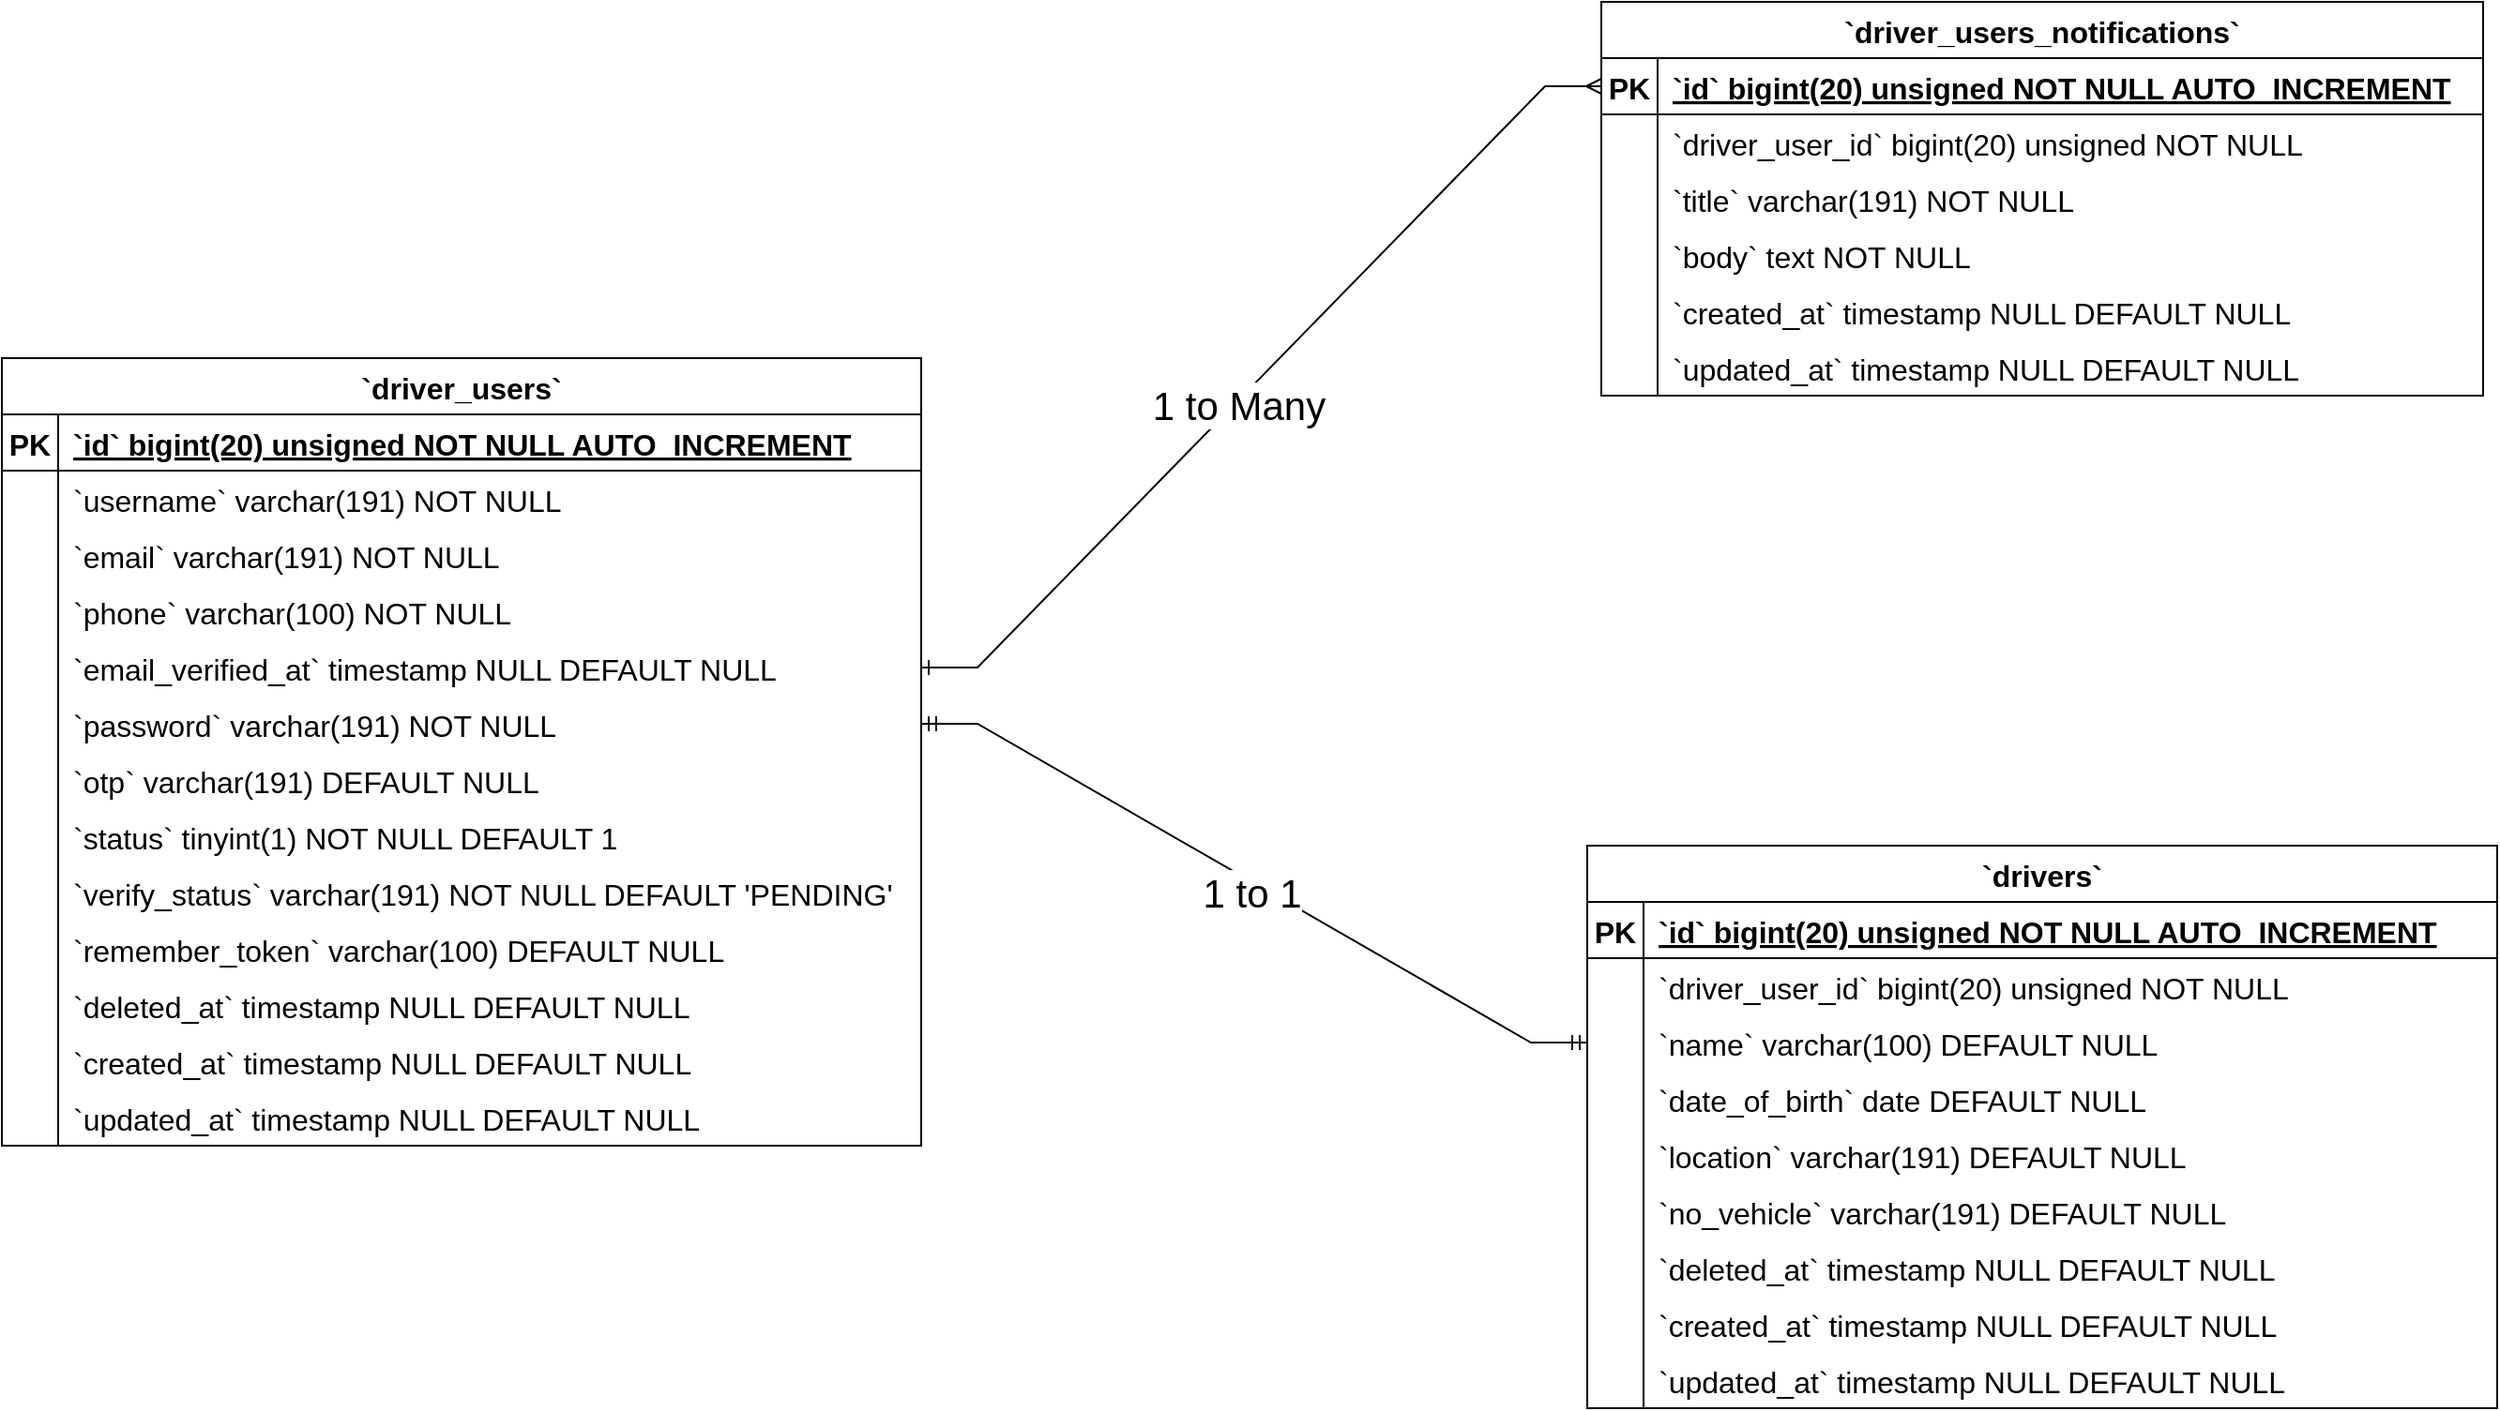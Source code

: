 <mxfile version="24.3.0" type="github">
  <diagram name="Page-1" id="mYSheAjxuDzlM1OwTrg1">
    <mxGraphModel dx="1850" dy="530" grid="1" gridSize="10" guides="1" tooltips="1" connect="1" arrows="1" fold="1" page="1" pageScale="1" pageWidth="850" pageHeight="1100" math="0" shadow="0">
      <root>
        <mxCell id="0" />
        <mxCell id="1" parent="0" />
        <mxCell id="p3_Wb0V0BwmXtn1FnA3j-1" value="`driver_users`" style="shape=table;startSize=30;container=1;collapsible=1;childLayout=tableLayout;fixedRows=1;rowLines=0;fontStyle=1;align=center;resizeLast=1;fontSize=16;" parent="1" vertex="1">
          <mxGeometry x="-420" y="480" width="490" height="420" as="geometry" />
        </mxCell>
        <mxCell id="p3_Wb0V0BwmXtn1FnA3j-2" value="" style="shape=tableRow;horizontal=0;startSize=0;swimlaneHead=0;swimlaneBody=0;fillColor=none;collapsible=0;dropTarget=0;points=[[0,0.5],[1,0.5]];portConstraint=eastwest;strokeColor=inherit;top=0;left=0;right=0;bottom=1;fontSize=16;" parent="p3_Wb0V0BwmXtn1FnA3j-1" vertex="1">
          <mxGeometry y="30" width="490" height="30" as="geometry" />
        </mxCell>
        <mxCell id="p3_Wb0V0BwmXtn1FnA3j-3" value="PK" style="shape=partialRectangle;overflow=hidden;connectable=0;fillColor=none;strokeColor=inherit;top=0;left=0;bottom=0;right=0;fontStyle=1;fontSize=16;" parent="p3_Wb0V0BwmXtn1FnA3j-2" vertex="1">
          <mxGeometry width="30" height="30" as="geometry">
            <mxRectangle width="30" height="30" as="alternateBounds" />
          </mxGeometry>
        </mxCell>
        <mxCell id="p3_Wb0V0BwmXtn1FnA3j-4" value="`id` bigint(20) unsigned NOT NULL AUTO_INCREMENT" style="shape=partialRectangle;overflow=hidden;connectable=0;fillColor=none;align=left;strokeColor=inherit;top=0;left=0;bottom=0;right=0;spacingLeft=6;fontStyle=5;fontSize=16;" parent="p3_Wb0V0BwmXtn1FnA3j-2" vertex="1">
          <mxGeometry x="30" width="460" height="30" as="geometry">
            <mxRectangle width="460" height="30" as="alternateBounds" />
          </mxGeometry>
        </mxCell>
        <mxCell id="p3_Wb0V0BwmXtn1FnA3j-5" value="" style="shape=tableRow;horizontal=0;startSize=0;swimlaneHead=0;swimlaneBody=0;fillColor=none;collapsible=0;dropTarget=0;points=[[0,0.5],[1,0.5]];portConstraint=eastwest;strokeColor=inherit;top=0;left=0;right=0;bottom=0;fontSize=16;" parent="p3_Wb0V0BwmXtn1FnA3j-1" vertex="1">
          <mxGeometry y="60" width="490" height="30" as="geometry" />
        </mxCell>
        <mxCell id="p3_Wb0V0BwmXtn1FnA3j-6" value="" style="shape=partialRectangle;overflow=hidden;connectable=0;fillColor=none;strokeColor=inherit;top=0;left=0;bottom=0;right=0;fontSize=16;" parent="p3_Wb0V0BwmXtn1FnA3j-5" vertex="1">
          <mxGeometry width="30" height="30" as="geometry">
            <mxRectangle width="30" height="30" as="alternateBounds" />
          </mxGeometry>
        </mxCell>
        <mxCell id="p3_Wb0V0BwmXtn1FnA3j-7" value="`username` varchar(191) NOT NULL" style="shape=partialRectangle;overflow=hidden;connectable=0;fillColor=none;align=left;strokeColor=inherit;top=0;left=0;bottom=0;right=0;spacingLeft=6;fontSize=16;" parent="p3_Wb0V0BwmXtn1FnA3j-5" vertex="1">
          <mxGeometry x="30" width="460" height="30" as="geometry">
            <mxRectangle width="460" height="30" as="alternateBounds" />
          </mxGeometry>
        </mxCell>
        <mxCell id="p3_Wb0V0BwmXtn1FnA3j-8" value="" style="shape=tableRow;horizontal=0;startSize=0;swimlaneHead=0;swimlaneBody=0;fillColor=none;collapsible=0;dropTarget=0;points=[[0,0.5],[1,0.5]];portConstraint=eastwest;strokeColor=inherit;top=0;left=0;right=0;bottom=0;fontSize=16;" parent="p3_Wb0V0BwmXtn1FnA3j-1" vertex="1">
          <mxGeometry y="90" width="490" height="30" as="geometry" />
        </mxCell>
        <mxCell id="p3_Wb0V0BwmXtn1FnA3j-9" value="" style="shape=partialRectangle;overflow=hidden;connectable=0;fillColor=none;strokeColor=inherit;top=0;left=0;bottom=0;right=0;fontSize=16;" parent="p3_Wb0V0BwmXtn1FnA3j-8" vertex="1">
          <mxGeometry width="30" height="30" as="geometry">
            <mxRectangle width="30" height="30" as="alternateBounds" />
          </mxGeometry>
        </mxCell>
        <mxCell id="p3_Wb0V0BwmXtn1FnA3j-10" value="`email` varchar(191) NOT NULL" style="shape=partialRectangle;overflow=hidden;connectable=0;fillColor=none;align=left;strokeColor=inherit;top=0;left=0;bottom=0;right=0;spacingLeft=6;fontSize=16;" parent="p3_Wb0V0BwmXtn1FnA3j-8" vertex="1">
          <mxGeometry x="30" width="460" height="30" as="geometry">
            <mxRectangle width="460" height="30" as="alternateBounds" />
          </mxGeometry>
        </mxCell>
        <mxCell id="p3_Wb0V0BwmXtn1FnA3j-11" value="" style="shape=tableRow;horizontal=0;startSize=0;swimlaneHead=0;swimlaneBody=0;fillColor=none;collapsible=0;dropTarget=0;points=[[0,0.5],[1,0.5]];portConstraint=eastwest;strokeColor=inherit;top=0;left=0;right=0;bottom=0;fontSize=16;" parent="p3_Wb0V0BwmXtn1FnA3j-1" vertex="1">
          <mxGeometry y="120" width="490" height="30" as="geometry" />
        </mxCell>
        <mxCell id="p3_Wb0V0BwmXtn1FnA3j-12" value="" style="shape=partialRectangle;overflow=hidden;connectable=0;fillColor=none;strokeColor=inherit;top=0;left=0;bottom=0;right=0;fontSize=16;" parent="p3_Wb0V0BwmXtn1FnA3j-11" vertex="1">
          <mxGeometry width="30" height="30" as="geometry">
            <mxRectangle width="30" height="30" as="alternateBounds" />
          </mxGeometry>
        </mxCell>
        <mxCell id="p3_Wb0V0BwmXtn1FnA3j-13" value="`phone` varchar(100) NOT NULL" style="shape=partialRectangle;overflow=hidden;connectable=0;fillColor=none;align=left;strokeColor=inherit;top=0;left=0;bottom=0;right=0;spacingLeft=6;fontSize=16;" parent="p3_Wb0V0BwmXtn1FnA3j-11" vertex="1">
          <mxGeometry x="30" width="460" height="30" as="geometry">
            <mxRectangle width="460" height="30" as="alternateBounds" />
          </mxGeometry>
        </mxCell>
        <mxCell id="p3_Wb0V0BwmXtn1FnA3j-14" value="" style="shape=tableRow;horizontal=0;startSize=0;swimlaneHead=0;swimlaneBody=0;fillColor=none;collapsible=0;dropTarget=0;points=[[0,0.5],[1,0.5]];portConstraint=eastwest;strokeColor=inherit;top=0;left=0;right=0;bottom=0;fontSize=16;" parent="p3_Wb0V0BwmXtn1FnA3j-1" vertex="1">
          <mxGeometry y="150" width="490" height="30" as="geometry" />
        </mxCell>
        <mxCell id="p3_Wb0V0BwmXtn1FnA3j-15" value="" style="shape=partialRectangle;overflow=hidden;connectable=0;fillColor=none;strokeColor=inherit;top=0;left=0;bottom=0;right=0;fontSize=16;" parent="p3_Wb0V0BwmXtn1FnA3j-14" vertex="1">
          <mxGeometry width="30" height="30" as="geometry">
            <mxRectangle width="30" height="30" as="alternateBounds" />
          </mxGeometry>
        </mxCell>
        <mxCell id="p3_Wb0V0BwmXtn1FnA3j-16" value="`email_verified_at` timestamp NULL DEFAULT NULL" style="shape=partialRectangle;overflow=hidden;connectable=0;fillColor=none;align=left;strokeColor=inherit;top=0;left=0;bottom=0;right=0;spacingLeft=6;fontSize=16;" parent="p3_Wb0V0BwmXtn1FnA3j-14" vertex="1">
          <mxGeometry x="30" width="460" height="30" as="geometry">
            <mxRectangle width="460" height="30" as="alternateBounds" />
          </mxGeometry>
        </mxCell>
        <mxCell id="p3_Wb0V0BwmXtn1FnA3j-17" value="" style="shape=tableRow;horizontal=0;startSize=0;swimlaneHead=0;swimlaneBody=0;fillColor=none;collapsible=0;dropTarget=0;points=[[0,0.5],[1,0.5]];portConstraint=eastwest;strokeColor=inherit;top=0;left=0;right=0;bottom=0;fontSize=16;" parent="p3_Wb0V0BwmXtn1FnA3j-1" vertex="1">
          <mxGeometry y="180" width="490" height="30" as="geometry" />
        </mxCell>
        <mxCell id="p3_Wb0V0BwmXtn1FnA3j-18" value="" style="shape=partialRectangle;overflow=hidden;connectable=0;fillColor=none;strokeColor=inherit;top=0;left=0;bottom=0;right=0;fontSize=16;" parent="p3_Wb0V0BwmXtn1FnA3j-17" vertex="1">
          <mxGeometry width="30" height="30" as="geometry">
            <mxRectangle width="30" height="30" as="alternateBounds" />
          </mxGeometry>
        </mxCell>
        <mxCell id="p3_Wb0V0BwmXtn1FnA3j-19" value="`password` varchar(191) NOT NULL" style="shape=partialRectangle;overflow=hidden;connectable=0;fillColor=none;align=left;strokeColor=inherit;top=0;left=0;bottom=0;right=0;spacingLeft=6;fontSize=16;" parent="p3_Wb0V0BwmXtn1FnA3j-17" vertex="1">
          <mxGeometry x="30" width="460" height="30" as="geometry">
            <mxRectangle width="460" height="30" as="alternateBounds" />
          </mxGeometry>
        </mxCell>
        <mxCell id="p3_Wb0V0BwmXtn1FnA3j-20" value="" style="shape=tableRow;horizontal=0;startSize=0;swimlaneHead=0;swimlaneBody=0;fillColor=none;collapsible=0;dropTarget=0;points=[[0,0.5],[1,0.5]];portConstraint=eastwest;strokeColor=inherit;top=0;left=0;right=0;bottom=0;fontSize=16;" parent="p3_Wb0V0BwmXtn1FnA3j-1" vertex="1">
          <mxGeometry y="210" width="490" height="30" as="geometry" />
        </mxCell>
        <mxCell id="p3_Wb0V0BwmXtn1FnA3j-21" value="" style="shape=partialRectangle;overflow=hidden;connectable=0;fillColor=none;strokeColor=inherit;top=0;left=0;bottom=0;right=0;fontSize=16;" parent="p3_Wb0V0BwmXtn1FnA3j-20" vertex="1">
          <mxGeometry width="30" height="30" as="geometry">
            <mxRectangle width="30" height="30" as="alternateBounds" />
          </mxGeometry>
        </mxCell>
        <mxCell id="p3_Wb0V0BwmXtn1FnA3j-22" value="`otp` varchar(191) DEFAULT NULL" style="shape=partialRectangle;overflow=hidden;connectable=0;fillColor=none;align=left;strokeColor=inherit;top=0;left=0;bottom=0;right=0;spacingLeft=6;fontSize=16;" parent="p3_Wb0V0BwmXtn1FnA3j-20" vertex="1">
          <mxGeometry x="30" width="460" height="30" as="geometry">
            <mxRectangle width="460" height="30" as="alternateBounds" />
          </mxGeometry>
        </mxCell>
        <mxCell id="p3_Wb0V0BwmXtn1FnA3j-23" value="" style="shape=tableRow;horizontal=0;startSize=0;swimlaneHead=0;swimlaneBody=0;fillColor=none;collapsible=0;dropTarget=0;points=[[0,0.5],[1,0.5]];portConstraint=eastwest;strokeColor=inherit;top=0;left=0;right=0;bottom=0;fontSize=16;" parent="p3_Wb0V0BwmXtn1FnA3j-1" vertex="1">
          <mxGeometry y="240" width="490" height="30" as="geometry" />
        </mxCell>
        <mxCell id="p3_Wb0V0BwmXtn1FnA3j-24" value="" style="shape=partialRectangle;overflow=hidden;connectable=0;fillColor=none;strokeColor=inherit;top=0;left=0;bottom=0;right=0;fontSize=16;" parent="p3_Wb0V0BwmXtn1FnA3j-23" vertex="1">
          <mxGeometry width="30" height="30" as="geometry">
            <mxRectangle width="30" height="30" as="alternateBounds" />
          </mxGeometry>
        </mxCell>
        <mxCell id="p3_Wb0V0BwmXtn1FnA3j-25" value="`status` tinyint(1) NOT NULL DEFAULT 1" style="shape=partialRectangle;overflow=hidden;connectable=0;fillColor=none;align=left;strokeColor=inherit;top=0;left=0;bottom=0;right=0;spacingLeft=6;fontSize=16;" parent="p3_Wb0V0BwmXtn1FnA3j-23" vertex="1">
          <mxGeometry x="30" width="460" height="30" as="geometry">
            <mxRectangle width="460" height="30" as="alternateBounds" />
          </mxGeometry>
        </mxCell>
        <mxCell id="p3_Wb0V0BwmXtn1FnA3j-26" value="" style="shape=tableRow;horizontal=0;startSize=0;swimlaneHead=0;swimlaneBody=0;fillColor=none;collapsible=0;dropTarget=0;points=[[0,0.5],[1,0.5]];portConstraint=eastwest;strokeColor=inherit;top=0;left=0;right=0;bottom=0;fontSize=16;" parent="p3_Wb0V0BwmXtn1FnA3j-1" vertex="1">
          <mxGeometry y="270" width="490" height="30" as="geometry" />
        </mxCell>
        <mxCell id="p3_Wb0V0BwmXtn1FnA3j-27" value="" style="shape=partialRectangle;overflow=hidden;connectable=0;fillColor=none;strokeColor=inherit;top=0;left=0;bottom=0;right=0;fontSize=16;" parent="p3_Wb0V0BwmXtn1FnA3j-26" vertex="1">
          <mxGeometry width="30" height="30" as="geometry">
            <mxRectangle width="30" height="30" as="alternateBounds" />
          </mxGeometry>
        </mxCell>
        <mxCell id="p3_Wb0V0BwmXtn1FnA3j-28" value="`verify_status` varchar(191) NOT NULL DEFAULT &#39;PENDING&#39;" style="shape=partialRectangle;overflow=hidden;connectable=0;fillColor=none;align=left;strokeColor=inherit;top=0;left=0;bottom=0;right=0;spacingLeft=6;fontSize=16;" parent="p3_Wb0V0BwmXtn1FnA3j-26" vertex="1">
          <mxGeometry x="30" width="460" height="30" as="geometry">
            <mxRectangle width="460" height="30" as="alternateBounds" />
          </mxGeometry>
        </mxCell>
        <mxCell id="p3_Wb0V0BwmXtn1FnA3j-29" value="" style="shape=tableRow;horizontal=0;startSize=0;swimlaneHead=0;swimlaneBody=0;fillColor=none;collapsible=0;dropTarget=0;points=[[0,0.5],[1,0.5]];portConstraint=eastwest;strokeColor=inherit;top=0;left=0;right=0;bottom=0;fontSize=16;" parent="p3_Wb0V0BwmXtn1FnA3j-1" vertex="1">
          <mxGeometry y="300" width="490" height="30" as="geometry" />
        </mxCell>
        <mxCell id="p3_Wb0V0BwmXtn1FnA3j-30" value="" style="shape=partialRectangle;overflow=hidden;connectable=0;fillColor=none;strokeColor=inherit;top=0;left=0;bottom=0;right=0;fontSize=16;" parent="p3_Wb0V0BwmXtn1FnA3j-29" vertex="1">
          <mxGeometry width="30" height="30" as="geometry">
            <mxRectangle width="30" height="30" as="alternateBounds" />
          </mxGeometry>
        </mxCell>
        <mxCell id="p3_Wb0V0BwmXtn1FnA3j-31" value="`remember_token` varchar(100) DEFAULT NULL" style="shape=partialRectangle;overflow=hidden;connectable=0;fillColor=none;align=left;strokeColor=inherit;top=0;left=0;bottom=0;right=0;spacingLeft=6;fontSize=16;" parent="p3_Wb0V0BwmXtn1FnA3j-29" vertex="1">
          <mxGeometry x="30" width="460" height="30" as="geometry">
            <mxRectangle width="460" height="30" as="alternateBounds" />
          </mxGeometry>
        </mxCell>
        <mxCell id="p3_Wb0V0BwmXtn1FnA3j-32" value="" style="shape=tableRow;horizontal=0;startSize=0;swimlaneHead=0;swimlaneBody=0;fillColor=none;collapsible=0;dropTarget=0;points=[[0,0.5],[1,0.5]];portConstraint=eastwest;strokeColor=inherit;top=0;left=0;right=0;bottom=0;fontSize=16;" parent="p3_Wb0V0BwmXtn1FnA3j-1" vertex="1">
          <mxGeometry y="330" width="490" height="30" as="geometry" />
        </mxCell>
        <mxCell id="p3_Wb0V0BwmXtn1FnA3j-33" value="" style="shape=partialRectangle;overflow=hidden;connectable=0;fillColor=none;strokeColor=inherit;top=0;left=0;bottom=0;right=0;fontSize=16;" parent="p3_Wb0V0BwmXtn1FnA3j-32" vertex="1">
          <mxGeometry width="30" height="30" as="geometry">
            <mxRectangle width="30" height="30" as="alternateBounds" />
          </mxGeometry>
        </mxCell>
        <mxCell id="p3_Wb0V0BwmXtn1FnA3j-34" value="`deleted_at` timestamp NULL DEFAULT NULL" style="shape=partialRectangle;overflow=hidden;connectable=0;fillColor=none;align=left;strokeColor=inherit;top=0;left=0;bottom=0;right=0;spacingLeft=6;fontSize=16;" parent="p3_Wb0V0BwmXtn1FnA3j-32" vertex="1">
          <mxGeometry x="30" width="460" height="30" as="geometry">
            <mxRectangle width="460" height="30" as="alternateBounds" />
          </mxGeometry>
        </mxCell>
        <mxCell id="p3_Wb0V0BwmXtn1FnA3j-35" value="" style="shape=tableRow;horizontal=0;startSize=0;swimlaneHead=0;swimlaneBody=0;fillColor=none;collapsible=0;dropTarget=0;points=[[0,0.5],[1,0.5]];portConstraint=eastwest;strokeColor=inherit;top=0;left=0;right=0;bottom=0;fontSize=16;" parent="p3_Wb0V0BwmXtn1FnA3j-1" vertex="1">
          <mxGeometry y="360" width="490" height="30" as="geometry" />
        </mxCell>
        <mxCell id="p3_Wb0V0BwmXtn1FnA3j-36" value="" style="shape=partialRectangle;overflow=hidden;connectable=0;fillColor=none;strokeColor=inherit;top=0;left=0;bottom=0;right=0;fontSize=16;" parent="p3_Wb0V0BwmXtn1FnA3j-35" vertex="1">
          <mxGeometry width="30" height="30" as="geometry">
            <mxRectangle width="30" height="30" as="alternateBounds" />
          </mxGeometry>
        </mxCell>
        <mxCell id="p3_Wb0V0BwmXtn1FnA3j-37" value="`created_at` timestamp NULL DEFAULT NULL" style="shape=partialRectangle;overflow=hidden;connectable=0;fillColor=none;align=left;strokeColor=inherit;top=0;left=0;bottom=0;right=0;spacingLeft=6;fontSize=16;" parent="p3_Wb0V0BwmXtn1FnA3j-35" vertex="1">
          <mxGeometry x="30" width="460" height="30" as="geometry">
            <mxRectangle width="460" height="30" as="alternateBounds" />
          </mxGeometry>
        </mxCell>
        <mxCell id="p3_Wb0V0BwmXtn1FnA3j-38" value="" style="shape=tableRow;horizontal=0;startSize=0;swimlaneHead=0;swimlaneBody=0;fillColor=none;collapsible=0;dropTarget=0;points=[[0,0.5],[1,0.5]];portConstraint=eastwest;strokeColor=inherit;top=0;left=0;right=0;bottom=0;fontSize=16;" parent="p3_Wb0V0BwmXtn1FnA3j-1" vertex="1">
          <mxGeometry y="390" width="490" height="30" as="geometry" />
        </mxCell>
        <mxCell id="p3_Wb0V0BwmXtn1FnA3j-39" value="" style="shape=partialRectangle;overflow=hidden;connectable=0;fillColor=none;strokeColor=inherit;top=0;left=0;bottom=0;right=0;fontSize=16;" parent="p3_Wb0V0BwmXtn1FnA3j-38" vertex="1">
          <mxGeometry width="30" height="30" as="geometry">
            <mxRectangle width="30" height="30" as="alternateBounds" />
          </mxGeometry>
        </mxCell>
        <mxCell id="p3_Wb0V0BwmXtn1FnA3j-40" value="`updated_at` timestamp NULL DEFAULT NULL" style="shape=partialRectangle;overflow=hidden;connectable=0;fillColor=none;align=left;strokeColor=inherit;top=0;left=0;bottom=0;right=0;spacingLeft=6;fontSize=16;" parent="p3_Wb0V0BwmXtn1FnA3j-38" vertex="1">
          <mxGeometry x="30" width="460" height="30" as="geometry">
            <mxRectangle width="460" height="30" as="alternateBounds" />
          </mxGeometry>
        </mxCell>
        <mxCell id="p3_Wb0V0BwmXtn1FnA3j-50" value="`driver_users_notifications`" style="shape=table;startSize=30;container=1;collapsible=1;childLayout=tableLayout;fixedRows=1;rowLines=0;fontStyle=1;align=center;resizeLast=1;fontSize=16;" parent="1" vertex="1">
          <mxGeometry x="432.5" y="290" width="470" height="210" as="geometry" />
        </mxCell>
        <mxCell id="p3_Wb0V0BwmXtn1FnA3j-51" value="" style="shape=tableRow;horizontal=0;startSize=0;swimlaneHead=0;swimlaneBody=0;fillColor=none;collapsible=0;dropTarget=0;points=[[0,0.5],[1,0.5]];portConstraint=eastwest;strokeColor=inherit;top=0;left=0;right=0;bottom=1;fontSize=16;" parent="p3_Wb0V0BwmXtn1FnA3j-50" vertex="1">
          <mxGeometry y="30" width="470" height="30" as="geometry" />
        </mxCell>
        <mxCell id="p3_Wb0V0BwmXtn1FnA3j-52" value="PK" style="shape=partialRectangle;overflow=hidden;connectable=0;fillColor=none;strokeColor=inherit;top=0;left=0;bottom=0;right=0;fontStyle=1;fontSize=16;" parent="p3_Wb0V0BwmXtn1FnA3j-51" vertex="1">
          <mxGeometry width="30" height="30" as="geometry">
            <mxRectangle width="30" height="30" as="alternateBounds" />
          </mxGeometry>
        </mxCell>
        <mxCell id="p3_Wb0V0BwmXtn1FnA3j-53" value="`id` bigint(20) unsigned NOT NULL AUTO_INCREMENT" style="shape=partialRectangle;overflow=hidden;connectable=0;fillColor=none;align=left;strokeColor=inherit;top=0;left=0;bottom=0;right=0;spacingLeft=6;fontStyle=5;fontSize=16;" parent="p3_Wb0V0BwmXtn1FnA3j-51" vertex="1">
          <mxGeometry x="30" width="440" height="30" as="geometry">
            <mxRectangle width="440" height="30" as="alternateBounds" />
          </mxGeometry>
        </mxCell>
        <mxCell id="p3_Wb0V0BwmXtn1FnA3j-54" value="" style="shape=tableRow;horizontal=0;startSize=0;swimlaneHead=0;swimlaneBody=0;fillColor=none;collapsible=0;dropTarget=0;points=[[0,0.5],[1,0.5]];portConstraint=eastwest;strokeColor=inherit;top=0;left=0;right=0;bottom=0;fontSize=16;" parent="p3_Wb0V0BwmXtn1FnA3j-50" vertex="1">
          <mxGeometry y="60" width="470" height="30" as="geometry" />
        </mxCell>
        <mxCell id="p3_Wb0V0BwmXtn1FnA3j-55" value="" style="shape=partialRectangle;overflow=hidden;connectable=0;fillColor=none;strokeColor=inherit;top=0;left=0;bottom=0;right=0;fontSize=16;" parent="p3_Wb0V0BwmXtn1FnA3j-54" vertex="1">
          <mxGeometry width="30" height="30" as="geometry">
            <mxRectangle width="30" height="30" as="alternateBounds" />
          </mxGeometry>
        </mxCell>
        <mxCell id="p3_Wb0V0BwmXtn1FnA3j-56" value="`driver_user_id` bigint(20) unsigned NOT NULL" style="shape=partialRectangle;overflow=hidden;connectable=0;fillColor=none;align=left;strokeColor=inherit;top=0;left=0;bottom=0;right=0;spacingLeft=6;fontSize=16;" parent="p3_Wb0V0BwmXtn1FnA3j-54" vertex="1">
          <mxGeometry x="30" width="440" height="30" as="geometry">
            <mxRectangle width="440" height="30" as="alternateBounds" />
          </mxGeometry>
        </mxCell>
        <mxCell id="p3_Wb0V0BwmXtn1FnA3j-57" value="" style="shape=tableRow;horizontal=0;startSize=0;swimlaneHead=0;swimlaneBody=0;fillColor=none;collapsible=0;dropTarget=0;points=[[0,0.5],[1,0.5]];portConstraint=eastwest;strokeColor=inherit;top=0;left=0;right=0;bottom=0;fontSize=16;" parent="p3_Wb0V0BwmXtn1FnA3j-50" vertex="1">
          <mxGeometry y="90" width="470" height="30" as="geometry" />
        </mxCell>
        <mxCell id="p3_Wb0V0BwmXtn1FnA3j-58" value="" style="shape=partialRectangle;overflow=hidden;connectable=0;fillColor=none;strokeColor=inherit;top=0;left=0;bottom=0;right=0;fontSize=16;" parent="p3_Wb0V0BwmXtn1FnA3j-57" vertex="1">
          <mxGeometry width="30" height="30" as="geometry">
            <mxRectangle width="30" height="30" as="alternateBounds" />
          </mxGeometry>
        </mxCell>
        <mxCell id="p3_Wb0V0BwmXtn1FnA3j-59" value="`title` varchar(191) NOT NULL" style="shape=partialRectangle;overflow=hidden;connectable=0;fillColor=none;align=left;strokeColor=inherit;top=0;left=0;bottom=0;right=0;spacingLeft=6;fontSize=16;" parent="p3_Wb0V0BwmXtn1FnA3j-57" vertex="1">
          <mxGeometry x="30" width="440" height="30" as="geometry">
            <mxRectangle width="440" height="30" as="alternateBounds" />
          </mxGeometry>
        </mxCell>
        <mxCell id="p3_Wb0V0BwmXtn1FnA3j-60" value="" style="shape=tableRow;horizontal=0;startSize=0;swimlaneHead=0;swimlaneBody=0;fillColor=none;collapsible=0;dropTarget=0;points=[[0,0.5],[1,0.5]];portConstraint=eastwest;strokeColor=inherit;top=0;left=0;right=0;bottom=0;fontSize=16;" parent="p3_Wb0V0BwmXtn1FnA3j-50" vertex="1">
          <mxGeometry y="120" width="470" height="30" as="geometry" />
        </mxCell>
        <mxCell id="p3_Wb0V0BwmXtn1FnA3j-61" value="" style="shape=partialRectangle;overflow=hidden;connectable=0;fillColor=none;strokeColor=inherit;top=0;left=0;bottom=0;right=0;fontSize=16;" parent="p3_Wb0V0BwmXtn1FnA3j-60" vertex="1">
          <mxGeometry width="30" height="30" as="geometry">
            <mxRectangle width="30" height="30" as="alternateBounds" />
          </mxGeometry>
        </mxCell>
        <mxCell id="p3_Wb0V0BwmXtn1FnA3j-62" value="`body` text NOT NULL" style="shape=partialRectangle;overflow=hidden;connectable=0;fillColor=none;align=left;strokeColor=inherit;top=0;left=0;bottom=0;right=0;spacingLeft=6;fontSize=16;" parent="p3_Wb0V0BwmXtn1FnA3j-60" vertex="1">
          <mxGeometry x="30" width="440" height="30" as="geometry">
            <mxRectangle width="440" height="30" as="alternateBounds" />
          </mxGeometry>
        </mxCell>
        <mxCell id="p3_Wb0V0BwmXtn1FnA3j-63" value="" style="shape=tableRow;horizontal=0;startSize=0;swimlaneHead=0;swimlaneBody=0;fillColor=none;collapsible=0;dropTarget=0;points=[[0,0.5],[1,0.5]];portConstraint=eastwest;strokeColor=inherit;top=0;left=0;right=0;bottom=0;fontSize=16;" parent="p3_Wb0V0BwmXtn1FnA3j-50" vertex="1">
          <mxGeometry y="150" width="470" height="30" as="geometry" />
        </mxCell>
        <mxCell id="p3_Wb0V0BwmXtn1FnA3j-64" value="" style="shape=partialRectangle;overflow=hidden;connectable=0;fillColor=none;strokeColor=inherit;top=0;left=0;bottom=0;right=0;fontSize=16;" parent="p3_Wb0V0BwmXtn1FnA3j-63" vertex="1">
          <mxGeometry width="30" height="30" as="geometry">
            <mxRectangle width="30" height="30" as="alternateBounds" />
          </mxGeometry>
        </mxCell>
        <mxCell id="p3_Wb0V0BwmXtn1FnA3j-65" value="`created_at` timestamp NULL DEFAULT NULL" style="shape=partialRectangle;overflow=hidden;connectable=0;fillColor=none;align=left;strokeColor=inherit;top=0;left=0;bottom=0;right=0;spacingLeft=6;fontSize=16;" parent="p3_Wb0V0BwmXtn1FnA3j-63" vertex="1">
          <mxGeometry x="30" width="440" height="30" as="geometry">
            <mxRectangle width="440" height="30" as="alternateBounds" />
          </mxGeometry>
        </mxCell>
        <mxCell id="p3_Wb0V0BwmXtn1FnA3j-66" value="" style="shape=tableRow;horizontal=0;startSize=0;swimlaneHead=0;swimlaneBody=0;fillColor=none;collapsible=0;dropTarget=0;points=[[0,0.5],[1,0.5]];portConstraint=eastwest;strokeColor=inherit;top=0;left=0;right=0;bottom=0;fontSize=16;" parent="p3_Wb0V0BwmXtn1FnA3j-50" vertex="1">
          <mxGeometry y="180" width="470" height="30" as="geometry" />
        </mxCell>
        <mxCell id="p3_Wb0V0BwmXtn1FnA3j-67" value="" style="shape=partialRectangle;overflow=hidden;connectable=0;fillColor=none;strokeColor=inherit;top=0;left=0;bottom=0;right=0;fontSize=16;" parent="p3_Wb0V0BwmXtn1FnA3j-66" vertex="1">
          <mxGeometry width="30" height="30" as="geometry">
            <mxRectangle width="30" height="30" as="alternateBounds" />
          </mxGeometry>
        </mxCell>
        <mxCell id="p3_Wb0V0BwmXtn1FnA3j-68" value="`updated_at` timestamp NULL DEFAULT NULL" style="shape=partialRectangle;overflow=hidden;connectable=0;fillColor=none;align=left;strokeColor=inherit;top=0;left=0;bottom=0;right=0;spacingLeft=6;fontSize=16;" parent="p3_Wb0V0BwmXtn1FnA3j-66" vertex="1">
          <mxGeometry x="30" width="440" height="30" as="geometry">
            <mxRectangle width="440" height="30" as="alternateBounds" />
          </mxGeometry>
        </mxCell>
        <mxCell id="p3_Wb0V0BwmXtn1FnA3j-69" value="`drivers`" style="shape=table;startSize=30;container=1;collapsible=1;childLayout=tableLayout;fixedRows=1;rowLines=0;fontStyle=1;align=center;resizeLast=1;fontSize=16;" parent="1" vertex="1">
          <mxGeometry x="425" y="740" width="485" height="300" as="geometry" />
        </mxCell>
        <mxCell id="p3_Wb0V0BwmXtn1FnA3j-70" value="" style="shape=tableRow;horizontal=0;startSize=0;swimlaneHead=0;swimlaneBody=0;fillColor=none;collapsible=0;dropTarget=0;points=[[0,0.5],[1,0.5]];portConstraint=eastwest;strokeColor=inherit;top=0;left=0;right=0;bottom=1;fontSize=16;" parent="p3_Wb0V0BwmXtn1FnA3j-69" vertex="1">
          <mxGeometry y="30" width="485" height="30" as="geometry" />
        </mxCell>
        <mxCell id="p3_Wb0V0BwmXtn1FnA3j-71" value="PK" style="shape=partialRectangle;overflow=hidden;connectable=0;fillColor=none;strokeColor=inherit;top=0;left=0;bottom=0;right=0;fontStyle=1;fontSize=16;" parent="p3_Wb0V0BwmXtn1FnA3j-70" vertex="1">
          <mxGeometry width="30" height="30" as="geometry">
            <mxRectangle width="30" height="30" as="alternateBounds" />
          </mxGeometry>
        </mxCell>
        <mxCell id="p3_Wb0V0BwmXtn1FnA3j-72" value="`id` bigint(20) unsigned NOT NULL AUTO_INCREMENT" style="shape=partialRectangle;overflow=hidden;connectable=0;fillColor=none;align=left;strokeColor=inherit;top=0;left=0;bottom=0;right=0;spacingLeft=6;fontStyle=5;fontSize=16;" parent="p3_Wb0V0BwmXtn1FnA3j-70" vertex="1">
          <mxGeometry x="30" width="455" height="30" as="geometry">
            <mxRectangle width="455" height="30" as="alternateBounds" />
          </mxGeometry>
        </mxCell>
        <mxCell id="p3_Wb0V0BwmXtn1FnA3j-73" value="" style="shape=tableRow;horizontal=0;startSize=0;swimlaneHead=0;swimlaneBody=0;fillColor=none;collapsible=0;dropTarget=0;points=[[0,0.5],[1,0.5]];portConstraint=eastwest;strokeColor=inherit;top=0;left=0;right=0;bottom=0;fontSize=16;" parent="p3_Wb0V0BwmXtn1FnA3j-69" vertex="1">
          <mxGeometry y="60" width="485" height="30" as="geometry" />
        </mxCell>
        <mxCell id="p3_Wb0V0BwmXtn1FnA3j-74" value="" style="shape=partialRectangle;overflow=hidden;connectable=0;fillColor=none;strokeColor=inherit;top=0;left=0;bottom=0;right=0;fontSize=16;" parent="p3_Wb0V0BwmXtn1FnA3j-73" vertex="1">
          <mxGeometry width="30" height="30" as="geometry">
            <mxRectangle width="30" height="30" as="alternateBounds" />
          </mxGeometry>
        </mxCell>
        <mxCell id="p3_Wb0V0BwmXtn1FnA3j-75" value="`driver_user_id` bigint(20) unsigned NOT NULL" style="shape=partialRectangle;overflow=hidden;connectable=0;fillColor=none;align=left;strokeColor=inherit;top=0;left=0;bottom=0;right=0;spacingLeft=6;fontSize=16;" parent="p3_Wb0V0BwmXtn1FnA3j-73" vertex="1">
          <mxGeometry x="30" width="455" height="30" as="geometry">
            <mxRectangle width="455" height="30" as="alternateBounds" />
          </mxGeometry>
        </mxCell>
        <mxCell id="p3_Wb0V0BwmXtn1FnA3j-76" value="" style="shape=tableRow;horizontal=0;startSize=0;swimlaneHead=0;swimlaneBody=0;fillColor=none;collapsible=0;dropTarget=0;points=[[0,0.5],[1,0.5]];portConstraint=eastwest;strokeColor=inherit;top=0;left=0;right=0;bottom=0;fontSize=16;" parent="p3_Wb0V0BwmXtn1FnA3j-69" vertex="1">
          <mxGeometry y="90" width="485" height="30" as="geometry" />
        </mxCell>
        <mxCell id="p3_Wb0V0BwmXtn1FnA3j-77" value="" style="shape=partialRectangle;overflow=hidden;connectable=0;fillColor=none;strokeColor=inherit;top=0;left=0;bottom=0;right=0;fontSize=16;" parent="p3_Wb0V0BwmXtn1FnA3j-76" vertex="1">
          <mxGeometry width="30" height="30" as="geometry">
            <mxRectangle width="30" height="30" as="alternateBounds" />
          </mxGeometry>
        </mxCell>
        <mxCell id="p3_Wb0V0BwmXtn1FnA3j-78" value="`name` varchar(100) DEFAULT NULL" style="shape=partialRectangle;overflow=hidden;connectable=0;fillColor=none;align=left;strokeColor=inherit;top=0;left=0;bottom=0;right=0;spacingLeft=6;fontSize=16;" parent="p3_Wb0V0BwmXtn1FnA3j-76" vertex="1">
          <mxGeometry x="30" width="455" height="30" as="geometry">
            <mxRectangle width="455" height="30" as="alternateBounds" />
          </mxGeometry>
        </mxCell>
        <mxCell id="p3_Wb0V0BwmXtn1FnA3j-79" value="" style="shape=tableRow;horizontal=0;startSize=0;swimlaneHead=0;swimlaneBody=0;fillColor=none;collapsible=0;dropTarget=0;points=[[0,0.5],[1,0.5]];portConstraint=eastwest;strokeColor=inherit;top=0;left=0;right=0;bottom=0;fontSize=16;" parent="p3_Wb0V0BwmXtn1FnA3j-69" vertex="1">
          <mxGeometry y="120" width="485" height="30" as="geometry" />
        </mxCell>
        <mxCell id="p3_Wb0V0BwmXtn1FnA3j-80" value="" style="shape=partialRectangle;overflow=hidden;connectable=0;fillColor=none;strokeColor=inherit;top=0;left=0;bottom=0;right=0;fontSize=16;" parent="p3_Wb0V0BwmXtn1FnA3j-79" vertex="1">
          <mxGeometry width="30" height="30" as="geometry">
            <mxRectangle width="30" height="30" as="alternateBounds" />
          </mxGeometry>
        </mxCell>
        <mxCell id="p3_Wb0V0BwmXtn1FnA3j-81" value="`date_of_birth` date DEFAULT NULL" style="shape=partialRectangle;overflow=hidden;connectable=0;fillColor=none;align=left;strokeColor=inherit;top=0;left=0;bottom=0;right=0;spacingLeft=6;fontSize=16;" parent="p3_Wb0V0BwmXtn1FnA3j-79" vertex="1">
          <mxGeometry x="30" width="455" height="30" as="geometry">
            <mxRectangle width="455" height="30" as="alternateBounds" />
          </mxGeometry>
        </mxCell>
        <mxCell id="p3_Wb0V0BwmXtn1FnA3j-82" value="" style="shape=tableRow;horizontal=0;startSize=0;swimlaneHead=0;swimlaneBody=0;fillColor=none;collapsible=0;dropTarget=0;points=[[0,0.5],[1,0.5]];portConstraint=eastwest;strokeColor=inherit;top=0;left=0;right=0;bottom=0;fontSize=16;" parent="p3_Wb0V0BwmXtn1FnA3j-69" vertex="1">
          <mxGeometry y="150" width="485" height="30" as="geometry" />
        </mxCell>
        <mxCell id="p3_Wb0V0BwmXtn1FnA3j-83" value="" style="shape=partialRectangle;overflow=hidden;connectable=0;fillColor=none;strokeColor=inherit;top=0;left=0;bottom=0;right=0;fontSize=16;" parent="p3_Wb0V0BwmXtn1FnA3j-82" vertex="1">
          <mxGeometry width="30" height="30" as="geometry">
            <mxRectangle width="30" height="30" as="alternateBounds" />
          </mxGeometry>
        </mxCell>
        <mxCell id="p3_Wb0V0BwmXtn1FnA3j-84" value="`location` varchar(191) DEFAULT NULL" style="shape=partialRectangle;overflow=hidden;connectable=0;fillColor=none;align=left;strokeColor=inherit;top=0;left=0;bottom=0;right=0;spacingLeft=6;fontSize=16;" parent="p3_Wb0V0BwmXtn1FnA3j-82" vertex="1">
          <mxGeometry x="30" width="455" height="30" as="geometry">
            <mxRectangle width="455" height="30" as="alternateBounds" />
          </mxGeometry>
        </mxCell>
        <mxCell id="p3_Wb0V0BwmXtn1FnA3j-85" value="" style="shape=tableRow;horizontal=0;startSize=0;swimlaneHead=0;swimlaneBody=0;fillColor=none;collapsible=0;dropTarget=0;points=[[0,0.5],[1,0.5]];portConstraint=eastwest;strokeColor=inherit;top=0;left=0;right=0;bottom=0;fontSize=16;" parent="p3_Wb0V0BwmXtn1FnA3j-69" vertex="1">
          <mxGeometry y="180" width="485" height="30" as="geometry" />
        </mxCell>
        <mxCell id="p3_Wb0V0BwmXtn1FnA3j-86" value="" style="shape=partialRectangle;overflow=hidden;connectable=0;fillColor=none;strokeColor=inherit;top=0;left=0;bottom=0;right=0;fontSize=16;" parent="p3_Wb0V0BwmXtn1FnA3j-85" vertex="1">
          <mxGeometry width="30" height="30" as="geometry">
            <mxRectangle width="30" height="30" as="alternateBounds" />
          </mxGeometry>
        </mxCell>
        <mxCell id="p3_Wb0V0BwmXtn1FnA3j-87" value="`no_vehicle` varchar(191) DEFAULT NULL" style="shape=partialRectangle;overflow=hidden;connectable=0;fillColor=none;align=left;strokeColor=inherit;top=0;left=0;bottom=0;right=0;spacingLeft=6;fontSize=16;" parent="p3_Wb0V0BwmXtn1FnA3j-85" vertex="1">
          <mxGeometry x="30" width="455" height="30" as="geometry">
            <mxRectangle width="455" height="30" as="alternateBounds" />
          </mxGeometry>
        </mxCell>
        <mxCell id="p3_Wb0V0BwmXtn1FnA3j-88" value="" style="shape=tableRow;horizontal=0;startSize=0;swimlaneHead=0;swimlaneBody=0;fillColor=none;collapsible=0;dropTarget=0;points=[[0,0.5],[1,0.5]];portConstraint=eastwest;strokeColor=inherit;top=0;left=0;right=0;bottom=0;fontSize=16;" parent="p3_Wb0V0BwmXtn1FnA3j-69" vertex="1">
          <mxGeometry y="210" width="485" height="30" as="geometry" />
        </mxCell>
        <mxCell id="p3_Wb0V0BwmXtn1FnA3j-89" value="" style="shape=partialRectangle;overflow=hidden;connectable=0;fillColor=none;strokeColor=inherit;top=0;left=0;bottom=0;right=0;fontSize=16;" parent="p3_Wb0V0BwmXtn1FnA3j-88" vertex="1">
          <mxGeometry width="30" height="30" as="geometry">
            <mxRectangle width="30" height="30" as="alternateBounds" />
          </mxGeometry>
        </mxCell>
        <mxCell id="p3_Wb0V0BwmXtn1FnA3j-90" value="`deleted_at` timestamp NULL DEFAULT NULL" style="shape=partialRectangle;overflow=hidden;connectable=0;fillColor=none;align=left;strokeColor=inherit;top=0;left=0;bottom=0;right=0;spacingLeft=6;fontSize=16;" parent="p3_Wb0V0BwmXtn1FnA3j-88" vertex="1">
          <mxGeometry x="30" width="455" height="30" as="geometry">
            <mxRectangle width="455" height="30" as="alternateBounds" />
          </mxGeometry>
        </mxCell>
        <mxCell id="p3_Wb0V0BwmXtn1FnA3j-91" value="" style="shape=tableRow;horizontal=0;startSize=0;swimlaneHead=0;swimlaneBody=0;fillColor=none;collapsible=0;dropTarget=0;points=[[0,0.5],[1,0.5]];portConstraint=eastwest;strokeColor=inherit;top=0;left=0;right=0;bottom=0;fontSize=16;" parent="p3_Wb0V0BwmXtn1FnA3j-69" vertex="1">
          <mxGeometry y="240" width="485" height="30" as="geometry" />
        </mxCell>
        <mxCell id="p3_Wb0V0BwmXtn1FnA3j-92" value="" style="shape=partialRectangle;overflow=hidden;connectable=0;fillColor=none;strokeColor=inherit;top=0;left=0;bottom=0;right=0;fontSize=16;" parent="p3_Wb0V0BwmXtn1FnA3j-91" vertex="1">
          <mxGeometry width="30" height="30" as="geometry">
            <mxRectangle width="30" height="30" as="alternateBounds" />
          </mxGeometry>
        </mxCell>
        <mxCell id="p3_Wb0V0BwmXtn1FnA3j-93" value="`created_at` timestamp NULL DEFAULT NULL" style="shape=partialRectangle;overflow=hidden;connectable=0;fillColor=none;align=left;strokeColor=inherit;top=0;left=0;bottom=0;right=0;spacingLeft=6;fontSize=16;" parent="p3_Wb0V0BwmXtn1FnA3j-91" vertex="1">
          <mxGeometry x="30" width="455" height="30" as="geometry">
            <mxRectangle width="455" height="30" as="alternateBounds" />
          </mxGeometry>
        </mxCell>
        <mxCell id="p3_Wb0V0BwmXtn1FnA3j-94" value="" style="shape=tableRow;horizontal=0;startSize=0;swimlaneHead=0;swimlaneBody=0;fillColor=none;collapsible=0;dropTarget=0;points=[[0,0.5],[1,0.5]];portConstraint=eastwest;strokeColor=inherit;top=0;left=0;right=0;bottom=0;fontSize=16;" parent="p3_Wb0V0BwmXtn1FnA3j-69" vertex="1">
          <mxGeometry y="270" width="485" height="30" as="geometry" />
        </mxCell>
        <mxCell id="p3_Wb0V0BwmXtn1FnA3j-95" value="" style="shape=partialRectangle;overflow=hidden;connectable=0;fillColor=none;strokeColor=inherit;top=0;left=0;bottom=0;right=0;fontSize=16;" parent="p3_Wb0V0BwmXtn1FnA3j-94" vertex="1">
          <mxGeometry width="30" height="30" as="geometry">
            <mxRectangle width="30" height="30" as="alternateBounds" />
          </mxGeometry>
        </mxCell>
        <mxCell id="p3_Wb0V0BwmXtn1FnA3j-96" value="`updated_at` timestamp NULL DEFAULT NULL" style="shape=partialRectangle;overflow=hidden;connectable=0;fillColor=none;align=left;strokeColor=inherit;top=0;left=0;bottom=0;right=0;spacingLeft=6;fontSize=16;" parent="p3_Wb0V0BwmXtn1FnA3j-94" vertex="1">
          <mxGeometry x="30" width="455" height="30" as="geometry">
            <mxRectangle width="455" height="30" as="alternateBounds" />
          </mxGeometry>
        </mxCell>
        <mxCell id="p3_Wb0V0BwmXtn1FnA3j-97" value="" style="edgeStyle=entityRelationEdgeStyle;fontSize=12;html=1;endArrow=ERmandOne;startArrow=ERmandOne;rounded=0;exitX=1;exitY=0.5;exitDx=0;exitDy=0;entryX=0;entryY=0.5;entryDx=0;entryDy=0;" parent="1" source="p3_Wb0V0BwmXtn1FnA3j-17" target="p3_Wb0V0BwmXtn1FnA3j-76" edge="1">
          <mxGeometry width="100" height="100" relative="1" as="geometry">
            <mxPoint x="150" y="950" as="sourcePoint" />
            <mxPoint x="250" y="850" as="targetPoint" />
          </mxGeometry>
        </mxCell>
        <mxCell id="p3_Wb0V0BwmXtn1FnA3j-98" value="&lt;font style=&quot;font-size: 21px;&quot;&gt;1 to 1&lt;/font&gt;" style="edgeLabel;html=1;align=center;verticalAlign=middle;resizable=0;points=[];fontSize=21;" parent="p3_Wb0V0BwmXtn1FnA3j-97" vertex="1" connectable="0">
          <mxGeometry x="0.002" y="-5" relative="1" as="geometry">
            <mxPoint x="1" as="offset" />
          </mxGeometry>
        </mxCell>
        <mxCell id="p3_Wb0V0BwmXtn1FnA3j-99" value="" style="edgeStyle=entityRelationEdgeStyle;fontSize=12;html=1;endArrow=ERmany;rounded=0;exitX=1;exitY=0.5;exitDx=0;exitDy=0;entryX=0;entryY=0.5;entryDx=0;entryDy=0;endFill=0;startArrow=ERone;startFill=0;" parent="1" source="p3_Wb0V0BwmXtn1FnA3j-14" target="p3_Wb0V0BwmXtn1FnA3j-51" edge="1">
          <mxGeometry width="100" height="100" relative="1" as="geometry">
            <mxPoint x="150" y="680" as="sourcePoint" />
            <mxPoint x="250" y="580" as="targetPoint" />
          </mxGeometry>
        </mxCell>
        <mxCell id="p3_Wb0V0BwmXtn1FnA3j-100" value="&lt;font style=&quot;font-size: 21px;&quot;&gt;1 to Many&lt;/font&gt;" style="edgeLabel;html=1;align=center;verticalAlign=middle;resizable=0;points=[];" parent="p3_Wb0V0BwmXtn1FnA3j-99" vertex="1" connectable="0">
          <mxGeometry x="-0.079" y="-1" relative="1" as="geometry">
            <mxPoint as="offset" />
          </mxGeometry>
        </mxCell>
      </root>
    </mxGraphModel>
  </diagram>
</mxfile>
